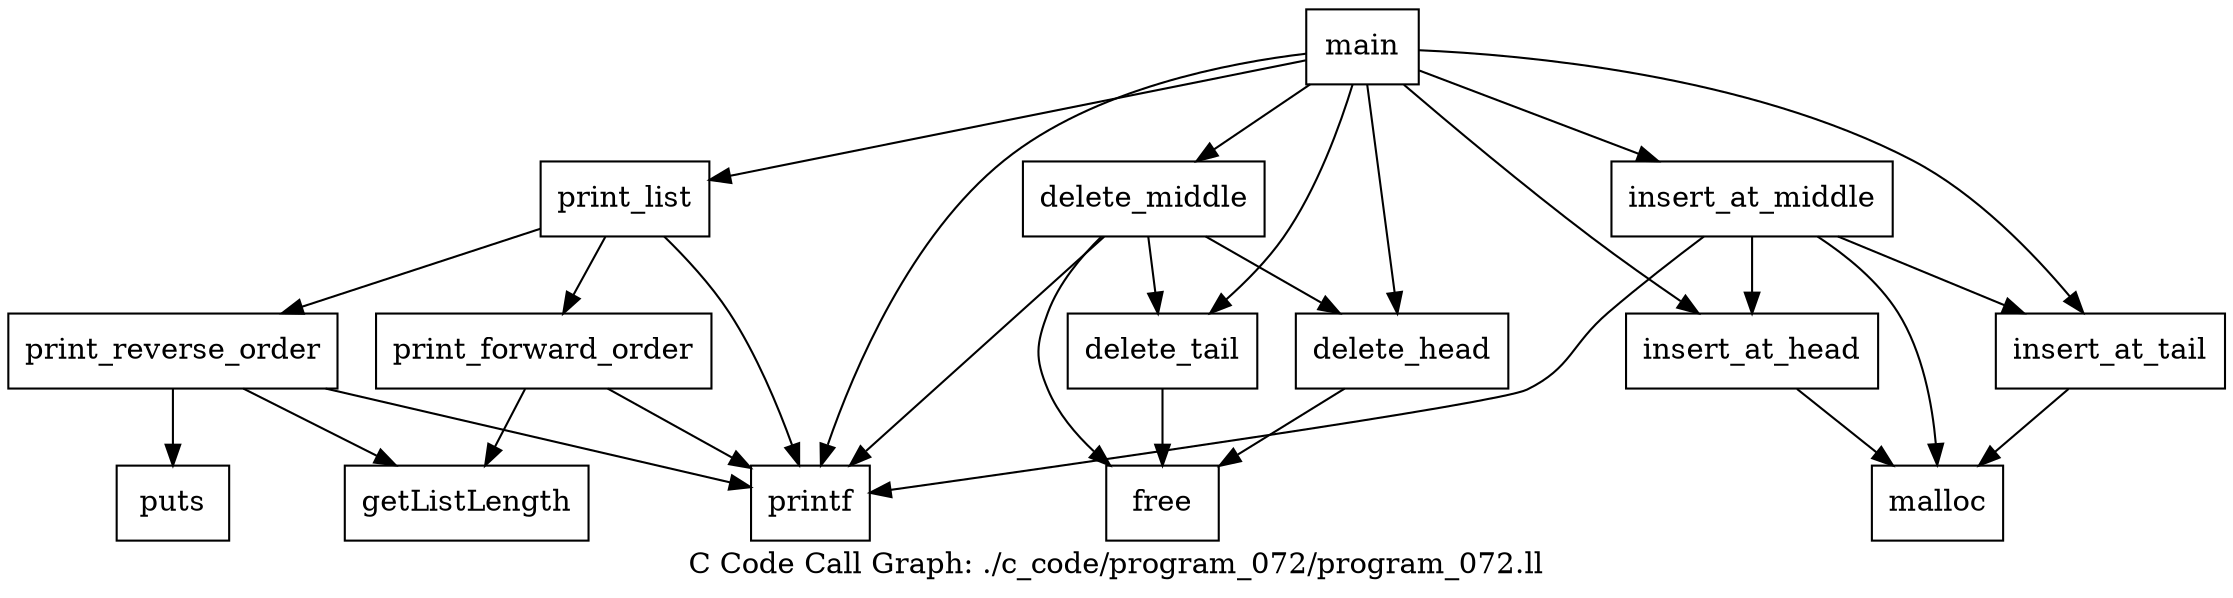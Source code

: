 digraph "C Code Call Graph: ./c_code/program_072/program_072.ll" {
	label="C Code Call Graph: ./c_code/program_072/program_072.ll";

	Node0x56291adff140 [shape=record,label="{main}"];
	Node0x56291adff140 -> Node0x56291ae012a0;
	Node0x56291adff140 -> Node0x56291ae03b20;
	Node0x56291adff140 -> Node0x56291ae04de0;
	Node0x56291adff140 -> Node0x56291ae0a2b0;
	Node0x56291adff140 -> Node0x56291ae16d10;
	Node0x56291adff140 -> Node0x56291ae08b00;
	Node0x56291adff140 -> Node0x56291ae07af0;
	Node0x56291adff140 -> Node0x56291ae06b90;
	Node0x56291ae012a0 [shape=record,label="{printf}"];
	Node0x56291ae03b20 [shape=record,label="{insert_at_head}"];
	Node0x56291ae03b20 -> Node0x56291ae0a520;
	Node0x56291ae16d10 [shape=record,label="{insert_at_tail}"];
	Node0x56291ae16d10 -> Node0x56291ae0a520;
	Node0x56291ae07af0 [shape=record,label="{insert_at_middle}"];
	Node0x56291ae07af0 -> Node0x56291ae03b20;
	Node0x56291ae07af0 -> Node0x56291ae0a520;
	Node0x56291ae07af0 -> Node0x56291ae16d10;
	Node0x56291ae07af0 -> Node0x56291ae012a0;
	Node0x56291ae0a2b0 [shape=record,label="{delete_middle}"];
	Node0x56291ae0a2b0 -> Node0x56291ae06b90;
	Node0x56291ae0a2b0 -> Node0x56291ae08b00;
	Node0x56291ae0a2b0 -> Node0x56291ae0b1b0;
	Node0x56291ae0a2b0 -> Node0x56291ae012a0;
	Node0x56291ae0a520 [shape=record,label="{malloc}"];
	Node0x56291ae06b90 [shape=record,label="{delete_head}"];
	Node0x56291ae06b90 -> Node0x56291ae0b1b0;
	Node0x56291ae0b1b0 [shape=record,label="{free}"];
	Node0x56291ae08b00 [shape=record,label="{delete_tail}"];
	Node0x56291ae08b00 -> Node0x56291ae0b1b0;
	Node0x56291ae04de0 [shape=record,label="{print_list}"];
	Node0x56291ae04de0 -> Node0x56291ae012a0;
	Node0x56291ae04de0 -> Node0x56291ae069f0;
	Node0x56291ae04de0 -> Node0x56291ae13470;
	Node0x56291ae069f0 [shape=record,label="{print_forward_order}"];
	Node0x56291ae069f0 -> Node0x56291ae012a0;
	Node0x56291ae069f0 -> Node0x56291ae1cb20;
	Node0x56291ae13470 [shape=record,label="{print_reverse_order}"];
	Node0x56291ae13470 -> Node0x56291ae012a0;
	Node0x56291ae13470 -> Node0x56291ae1cb20;
	Node0x56291ae13470 -> Node0x56291ae1d510;
	Node0x56291ae1d510 [shape=record,label="{puts}"];
	Node0x56291ae1cb20 [shape=record,label="{getListLength}"];
}
